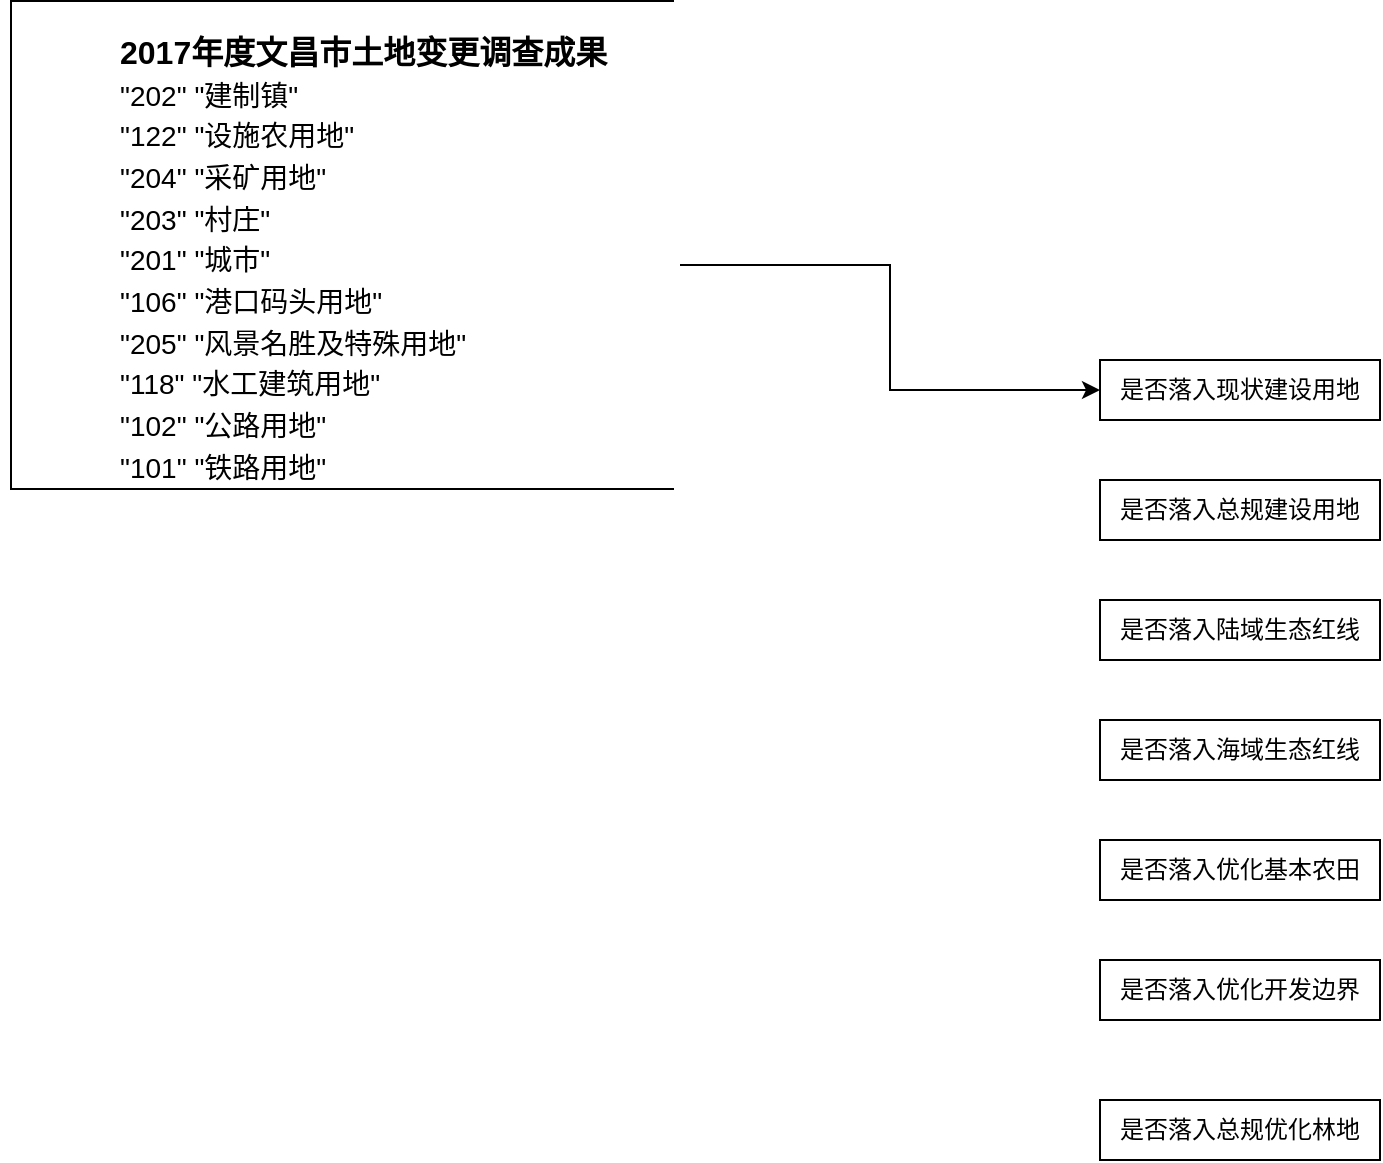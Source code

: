 <mxfile version="11.2.3" type="github" pages="1"><diagram id="FOM7cRv-rwjVKF6SeQ_-" name="Page-1"><mxGraphModel dx="2040" dy="713" grid="1" gridSize="10" guides="1" tooltips="1" connect="1" arrows="1" fold="1" page="1" pageScale="1" pageWidth="850" pageHeight="1100" math="0" shadow="0"><root><mxCell id="0"/><mxCell id="1" parent="0"/><mxCell id="Ok4GDyt3GXnytpkombl4-1" value="是否落入现状建设用地" style="rounded=0;whiteSpace=wrap;html=1;" vertex="1" parent="1"><mxGeometry x="180" y="220" width="140" height="30" as="geometry"/></mxCell><mxCell id="Ok4GDyt3GXnytpkombl4-2" value="是否落入总规建设用地" style="rounded=0;whiteSpace=wrap;html=1;fontStyle=0" vertex="1" parent="1"><mxGeometry x="180" y="280" width="140" height="30" as="geometry"/></mxCell><mxCell id="Ok4GDyt3GXnytpkombl4-3" value="是否落入陆域生态红线" style="rounded=0;whiteSpace=wrap;html=1;" vertex="1" parent="1"><mxGeometry x="180" y="340" width="140" height="30" as="geometry"/></mxCell><mxCell id="Ok4GDyt3GXnytpkombl4-4" value="是否落入海域生态红线" style="rounded=0;whiteSpace=wrap;html=1;" vertex="1" parent="1"><mxGeometry x="180" y="400" width="140" height="30" as="geometry"/></mxCell><mxCell id="Ok4GDyt3GXnytpkombl4-5" value="是否落入优化基本农田" style="rounded=0;whiteSpace=wrap;html=1;" vertex="1" parent="1"><mxGeometry x="180" y="460" width="140" height="30" as="geometry"/></mxCell><mxCell id="Ok4GDyt3GXnytpkombl4-6" value="是否落入优化开发边界" style="rounded=0;whiteSpace=wrap;html=1;" vertex="1" parent="1"><mxGeometry x="180" y="520" width="140" height="30" as="geometry"/></mxCell><mxCell id="Ok4GDyt3GXnytpkombl4-7" value="是否落入总规优化林地" style="rounded=0;whiteSpace=wrap;html=1;" vertex="1" parent="1"><mxGeometry x="180" y="590" width="140" height="30" as="geometry"/></mxCell><mxCell id="Ok4GDyt3GXnytpkombl4-14" style="edgeStyle=orthogonalEdgeStyle;rounded=0;orthogonalLoop=1;jettySize=auto;html=1;entryX=0;entryY=0.5;entryDx=0;entryDy=0;" edge="1" parent="1" source="Ok4GDyt3GXnytpkombl4-13" target="Ok4GDyt3GXnytpkombl4-1"><mxGeometry relative="1" as="geometry"/></mxCell><mxCell id="Ok4GDyt3GXnytpkombl4-13" value="&lt;h1&gt;&lt;/h1&gt;&lt;h6 style=&quot;background: none 0% 0% / auto repeat scroll padding-box border-box rgba(0 , 0 , 0 , 0) ; animation: 0s ease 0s 1 normal none running none ; border: 0px none rgb(0 , 0 , 0) ; border-radius: 0px ; border-collapse: separate ; bottom: auto ; box-shadow: none ; box-sizing: content-box ; caption-side: top ; clear: none ; clip: auto ; content: normal ; cursor: auto ; direction: ltr ; empty-cells: show ; float: none ; font-stretch: normal ; line-height: 20.8px ; height: 20.667px ; left: auto ; list-style: disc outside none ; margin: 0px ; max-height: none ; max-width: none ; min-height: 0px ; min-width: 0px ; opacity: 1 ; outline: rgb(0 , 0 , 0) none 0px ; overflow-wrap: break-word ; overflow: visible ; padding: 0px 60px 0px 54px ; position: static ; resize: none ; right: auto ; speak: normal ; table-layout: auto ; text-shadow: none ; text-overflow: clip ; top: auto ; transition: all 0.1s ease-out 0s ; unicode-bidi: normal ; vertical-align: baseline ; visibility: visible ; width: 680px ; word-break: normal ; z-index: auto ; zoom: 1 ; -webkit-appearance: none ; backface-visibility: visible ; border-spacing: 0px ; perspective: none ; perspective-origin: 397px 10.333px ; transform: none ; transform-origin: 397px 10.333px ; transform-style: flat&quot;&gt;&lt;font style=&quot;font-size: 16px&quot;&gt;2017年度文昌市土地变更调查成果&lt;/font&gt;&lt;/h6&gt;&lt;div id=&quot;magicdomid130_copy&quot; class=&quot;ace-line gutter-author-p-11933957 emptyGutter&quot; style=&quot;font-weight: 400 ; background: none 0% 0% / auto repeat scroll padding-box border-box rgba(0 , 0 , 0 , 0) ; animation: 0s ease 0s 1 normal none running none ; border: 0px none rgb(0 , 0 , 0) ; border-radius: 0px ; border-collapse: separate ; bottom: auto ; box-shadow: none ; box-sizing: content-box ; caption-side: top ; clear: none ; clip: auto ; content: normal ; cursor: auto ; direction: ltr ; empty-cells: show ; float: none ; font-stretch: normal ; font-size: 14px ; line-height: 20.8px ; height: 20.667px ; left: auto ; list-style: disc outside none ; margin: 0px ; max-height: none ; max-width: none ; min-height: 0px ; min-width: 0px ; opacity: 1 ; outline: rgb(0 , 0 , 0) none 0px ; overflow-wrap: break-word ; overflow: visible ; padding: 0px 60px 0px 54px ; position: static ; resize: none ; right: auto ; speak: normal ; table-layout: auto ; text-shadow: none ; text-overflow: clip ; top: auto ; transition: all 0.1s ease-out 0s ; unicode-bidi: normal ; vertical-align: baseline ; visibility: visible ; width: 680px ; word-break: normal ; z-index: auto ; zoom: 1 ; -webkit-appearance: none ; backface-visibility: visible ; border-spacing: 0px ; perspective: none ; perspective-origin: 397px 10.333px ; transform: none ; transform-origin: 397px 10.333px ; transform-style: flat&quot;&gt;&lt;span class=&quot;author-p-11933957 color:#ff0000&quot;&gt;&quot;202&quot;&#9;&quot;建制镇&quot;&lt;/span&gt;&lt;/div&gt;&lt;div id=&quot;magicdomid132_copy&quot; class=&quot;ace-line gutter-author-p-11933957 emptyGutter&quot; style=&quot;font-weight: 400 ; background: none 0% 0% / auto repeat scroll padding-box border-box rgba(0 , 0 , 0 , 0) ; animation: 0s ease 0s 1 normal none running none ; border: 0px none rgb(0 , 0 , 0) ; border-radius: 0px ; border-collapse: separate ; bottom: auto ; box-shadow: none ; box-sizing: content-box ; caption-side: top ; clear: none ; clip: auto ; content: normal ; cursor: auto ; direction: ltr ; empty-cells: show ; float: none ; font-stretch: normal ; font-size: 14px ; line-height: 20.8px ; height: 20.667px ; left: auto ; list-style: disc outside none ; margin: 0px ; max-height: none ; max-width: none ; min-height: 0px ; min-width: 0px ; opacity: 1 ; outline: rgb(0 , 0 , 0) none 0px ; overflow-wrap: break-word ; overflow: visible ; padding: 0px 60px 0px 54px ; position: static ; resize: none ; right: auto ; speak: normal ; table-layout: auto ; text-shadow: none ; text-overflow: clip ; top: auto ; transition: all 0.1s ease-out 0s ; unicode-bidi: normal ; vertical-align: baseline ; visibility: visible ; width: 680px ; word-break: normal ; z-index: auto ; zoom: 1 ; -webkit-appearance: none ; backface-visibility: visible ; border-spacing: 0px ; perspective: none ; perspective-origin: 397px 10.333px ; transform: none ; transform-origin: 397px 10.333px ; transform-style: flat&quot;&gt;&lt;span class=&quot;author-p-11933957 color:#ff0000&quot;&gt;&quot;122&quot;&#9;&quot;设施农用地&quot;&lt;/span&gt;&lt;/div&gt;&lt;div id=&quot;magicdomid135_copy&quot; class=&quot;ace-line gutter-author-p-11933957 emptyGutter&quot; style=&quot;font-weight: 400 ; background: none 0% 0% / auto repeat scroll padding-box border-box rgba(0 , 0 , 0 , 0) ; animation: 0s ease 0s 1 normal none running none ; border: 0px none rgb(0 , 0 , 0) ; border-radius: 0px ; border-collapse: separate ; bottom: auto ; box-shadow: none ; box-sizing: content-box ; caption-side: top ; clear: none ; clip: auto ; content: normal ; cursor: auto ; direction: ltr ; empty-cells: show ; float: none ; font-stretch: normal ; font-size: 14px ; line-height: 20.8px ; height: 20.667px ; left: auto ; list-style: disc outside none ; margin: 0px ; max-height: none ; max-width: none ; min-height: 0px ; min-width: 0px ; opacity: 1 ; outline: rgb(0 , 0 , 0) none 0px ; overflow-wrap: break-word ; overflow: visible ; padding: 0px 60px 0px 54px ; position: static ; resize: none ; right: auto ; speak: normal ; table-layout: auto ; text-shadow: none ; text-overflow: clip ; top: auto ; transition: all 0.1s ease-out 0s ; unicode-bidi: normal ; vertical-align: baseline ; visibility: visible ; width: 680px ; word-break: normal ; z-index: auto ; zoom: 1 ; -webkit-appearance: none ; backface-visibility: visible ; border-spacing: 0px ; perspective: none ; perspective-origin: 397px 10.333px ; transform: none ; transform-origin: 397px 10.333px ; transform-style: flat&quot;&gt;&lt;span class=&quot;author-p-11933957 color:#ff0000&quot;&gt;&quot;204&quot;&#9;&quot;采矿用地&quot;&lt;/span&gt;&lt;/div&gt;&lt;div id=&quot;magicdomid138_copy&quot; class=&quot;ace-line gutter-author-p-11933957 emptyGutter&quot; style=&quot;font-weight: 400 ; background: none 0% 0% / auto repeat scroll padding-box border-box rgba(0 , 0 , 0 , 0) ; animation: 0s ease 0s 1 normal none running none ; border: 0px none rgb(0 , 0 , 0) ; border-radius: 0px ; border-collapse: separate ; bottom: auto ; box-shadow: none ; box-sizing: content-box ; caption-side: top ; clear: none ; clip: auto ; content: normal ; cursor: auto ; direction: ltr ; empty-cells: show ; float: none ; font-stretch: normal ; font-size: 14px ; line-height: 20.8px ; height: 20.667px ; left: auto ; list-style: disc outside none ; margin: 0px ; max-height: none ; max-width: none ; min-height: 0px ; min-width: 0px ; opacity: 1 ; outline: rgb(0 , 0 , 0) none 0px ; overflow-wrap: break-word ; overflow: visible ; padding: 0px 60px 0px 54px ; position: static ; resize: none ; right: auto ; speak: normal ; table-layout: auto ; text-shadow: none ; text-overflow: clip ; top: auto ; transition: all 0.1s ease-out 0s ; unicode-bidi: normal ; vertical-align: baseline ; visibility: visible ; width: 680px ; word-break: normal ; z-index: auto ; zoom: 1 ; -webkit-appearance: none ; backface-visibility: visible ; border-spacing: 0px ; perspective: none ; perspective-origin: 397px 10.333px ; transform: none ; transform-origin: 397px 10.333px ; transform-style: flat&quot;&gt;&lt;span class=&quot;author-p-11933957 color:#ff0000&quot;&gt;&quot;203&quot;&#9;&quot;村庄&quot;&lt;/span&gt;&lt;/div&gt;&lt;div id=&quot;magicdomid139_copy&quot; class=&quot;ace-line gutter-author-p-11933957 emptyGutter&quot; style=&quot;font-weight: 400 ; background: none 0% 0% / auto repeat scroll padding-box border-box rgba(0 , 0 , 0 , 0) ; animation: 0s ease 0s 1 normal none running none ; border: 0px none rgb(0 , 0 , 0) ; border-radius: 0px ; border-collapse: separate ; bottom: auto ; box-shadow: none ; box-sizing: content-box ; caption-side: top ; clear: none ; clip: auto ; content: normal ; cursor: auto ; direction: ltr ; empty-cells: show ; float: none ; font-stretch: normal ; font-size: 14px ; line-height: 20.8px ; height: 20.667px ; left: auto ; list-style: disc outside none ; margin: 0px ; max-height: none ; max-width: none ; min-height: 0px ; min-width: 0px ; opacity: 1 ; outline: rgb(0 , 0 , 0) none 0px ; overflow-wrap: break-word ; overflow: visible ; padding: 0px 60px 0px 54px ; position: static ; resize: none ; right: auto ; speak: normal ; table-layout: auto ; text-shadow: none ; text-overflow: clip ; top: auto ; transition: all 0.1s ease-out 0s ; unicode-bidi: normal ; vertical-align: baseline ; visibility: visible ; width: 680px ; word-break: normal ; z-index: auto ; zoom: 1 ; -webkit-appearance: none ; backface-visibility: visible ; border-spacing: 0px ; perspective: none ; perspective-origin: 397px 10.333px ; transform: none ; transform-origin: 397px 10.333px ; transform-style: flat&quot;&gt;&lt;span class=&quot;author-p-11933957 color:#ff0000&quot;&gt;&quot;201&quot;&#9;&quot;城市&quot;&lt;/span&gt;&lt;/div&gt;&lt;div id=&quot;magicdomid142_copy&quot; class=&quot;ace-line gutter-author-p-11933957 emptyGutter&quot; style=&quot;font-weight: 400 ; background: none 0% 0% / auto repeat scroll padding-box border-box rgba(0 , 0 , 0 , 0) ; animation: 0s ease 0s 1 normal none running none ; border: 0px none rgb(0 , 0 , 0) ; border-radius: 0px ; border-collapse: separate ; bottom: auto ; box-shadow: none ; box-sizing: content-box ; caption-side: top ; clear: none ; clip: auto ; content: normal ; cursor: auto ; direction: ltr ; empty-cells: show ; float: none ; font-stretch: normal ; font-size: 14px ; line-height: 20.8px ; height: 20.667px ; left: auto ; list-style: disc outside none ; margin: 0px ; max-height: none ; max-width: none ; min-height: 0px ; min-width: 0px ; opacity: 1 ; outline: rgb(0 , 0 , 0) none 0px ; overflow-wrap: break-word ; overflow: visible ; padding: 0px 60px 0px 54px ; position: static ; resize: none ; right: auto ; speak: normal ; table-layout: auto ; text-shadow: none ; text-overflow: clip ; top: auto ; transition: all 0.1s ease-out 0s ; unicode-bidi: normal ; vertical-align: baseline ; visibility: visible ; width: 680px ; word-break: normal ; z-index: auto ; zoom: 1 ; -webkit-appearance: none ; backface-visibility: visible ; border-spacing: 0px ; perspective: none ; perspective-origin: 397px 10.333px ; transform: none ; transform-origin: 397px 10.333px ; transform-style: flat&quot;&gt;&lt;span class=&quot;author-p-11933957 color:#ff0000&quot;&gt;&quot;106&quot;&#9;&quot;港口码头用地&quot;&lt;/span&gt;&lt;/div&gt;&lt;div id=&quot;magicdomid145_copy&quot; class=&quot;ace-line gutter-author-p-11933957 emptyGutter&quot; style=&quot;font-weight: 400 ; background: none 0% 0% / auto repeat scroll padding-box border-box rgba(0 , 0 , 0 , 0) ; animation: 0s ease 0s 1 normal none running none ; border: 0px none rgb(0 , 0 , 0) ; border-radius: 0px ; border-collapse: separate ; bottom: auto ; box-shadow: none ; box-sizing: content-box ; caption-side: top ; clear: none ; clip: auto ; content: normal ; cursor: auto ; direction: ltr ; empty-cells: show ; float: none ; font-stretch: normal ; font-size: 14px ; line-height: 20.8px ; height: 20.667px ; left: auto ; list-style: disc outside none ; margin: 0px ; max-height: none ; max-width: none ; min-height: 0px ; min-width: 0px ; opacity: 1 ; outline: rgb(0 , 0 , 0) none 0px ; overflow-wrap: break-word ; overflow: visible ; padding: 0px 60px 0px 54px ; position: static ; resize: none ; right: auto ; speak: normal ; table-layout: auto ; text-shadow: none ; text-overflow: clip ; top: auto ; transition: all 0.1s ease-out 0s ; unicode-bidi: normal ; vertical-align: baseline ; visibility: visible ; width: 680px ; word-break: normal ; z-index: auto ; zoom: 1 ; -webkit-appearance: none ; backface-visibility: visible ; border-spacing: 0px ; perspective: none ; perspective-origin: 397px 10.333px ; transform: none ; transform-origin: 397px 10.333px ; transform-style: flat&quot;&gt;&lt;span class=&quot;author-p-11933957 color:#ff0000&quot;&gt;&quot;205&quot;&#9;&quot;风景名胜及特殊用地&quot;&lt;/span&gt;&lt;/div&gt;&lt;div id=&quot;magicdomid149_copy&quot; class=&quot;ace-line gutter-author-p-11933957 emptyGutter&quot; style=&quot;font-weight: 400 ; background: none 0% 0% / auto repeat scroll padding-box border-box rgba(0 , 0 , 0 , 0) ; animation: 0s ease 0s 1 normal none running none ; border: 0px none rgb(0 , 0 , 0) ; border-radius: 0px ; border-collapse: separate ; bottom: auto ; box-shadow: none ; box-sizing: content-box ; caption-side: top ; clear: none ; clip: auto ; content: normal ; cursor: auto ; direction: ltr ; empty-cells: show ; float: none ; font-stretch: normal ; font-size: 14px ; line-height: 20.8px ; height: 20.667px ; left: auto ; list-style: disc outside none ; margin: 0px ; max-height: none ; max-width: none ; min-height: 0px ; min-width: 0px ; opacity: 1 ; outline: rgb(0 , 0 , 0) none 0px ; overflow-wrap: break-word ; overflow: visible ; padding: 0px 60px 0px 54px ; position: static ; resize: none ; right: auto ; speak: normal ; table-layout: auto ; text-shadow: none ; text-overflow: clip ; top: auto ; transition: all 0.1s ease-out 0s ; unicode-bidi: normal ; vertical-align: baseline ; visibility: visible ; width: 680px ; word-break: normal ; z-index: auto ; zoom: 1 ; -webkit-appearance: none ; backface-visibility: visible ; border-spacing: 0px ; perspective: none ; perspective-origin: 397px 10.333px ; transform: none ; transform-origin: 397px 10.333px ; transform-style: flat&quot;&gt;&lt;span class=&quot;author-p-11933957 color:#ff0000&quot;&gt;&quot;118&quot;&#9;&quot;水工建筑用地&quot;&lt;/span&gt;&lt;/div&gt;&lt;div id=&quot;magicdomid153_copy&quot; class=&quot;ace-line gutter-author-p-11933957 emptyGutter&quot; style=&quot;font-weight: 400 ; background: none 0% 0% / auto repeat scroll padding-box border-box rgba(0 , 0 , 0 , 0) ; animation: 0s ease 0s 1 normal none running none ; border: 0px none rgb(0 , 0 , 0) ; border-radius: 0px ; border-collapse: separate ; bottom: auto ; box-shadow: none ; box-sizing: content-box ; caption-side: top ; clear: none ; clip: auto ; content: normal ; cursor: auto ; direction: ltr ; empty-cells: show ; float: none ; font-stretch: normal ; font-size: 14px ; line-height: 20.8px ; height: 20.667px ; left: auto ; list-style: disc outside none ; margin: 0px ; max-height: none ; max-width: none ; min-height: 0px ; min-width: 0px ; opacity: 1 ; outline: rgb(0 , 0 , 0) none 0px ; overflow-wrap: break-word ; overflow: visible ; padding: 0px 60px 0px 54px ; position: static ; resize: none ; right: auto ; speak: normal ; table-layout: auto ; text-shadow: none ; text-overflow: clip ; top: auto ; transition: all 0.1s ease-out 0s ; unicode-bidi: normal ; vertical-align: baseline ; visibility: visible ; width: 680px ; word-break: normal ; z-index: auto ; zoom: 1 ; -webkit-appearance: none ; backface-visibility: visible ; border-spacing: 0px ; perspective: none ; perspective-origin: 397px 10.333px ; transform: none ; transform-origin: 397px 10.333px ; transform-style: flat&quot;&gt;&lt;span class=&quot;author-p-11933957 color:#ff0000&quot;&gt;&quot;102&quot;&#9;&quot;公路用地&quot;&lt;/span&gt;&lt;/div&gt;&lt;div id=&quot;magicdomid154_copy&quot; class=&quot;ace-line gutter-author-p-11933957 emptyGutter&quot; style=&quot;font-weight: 400 ; background: none 0% 0% / auto repeat scroll padding-box border-box rgba(0 , 0 , 0 , 0) ; animation: 0s ease 0s 1 normal none running none ; border: 0px none rgb(0 , 0 , 0) ; border-radius: 0px ; border-collapse: separate ; bottom: auto ; box-shadow: none ; box-sizing: content-box ; caption-side: top ; clear: none ; clip: auto ; content: normal ; cursor: auto ; direction: ltr ; empty-cells: show ; float: none ; font-stretch: normal ; font-size: 14px ; line-height: 20.8px ; height: 20.667px ; left: auto ; list-style: disc outside none ; margin: 0px ; max-height: none ; max-width: none ; min-height: 0px ; min-width: 0px ; opacity: 1 ; outline: rgb(0 , 0 , 0) none 0px ; overflow-wrap: break-word ; overflow: visible ; padding: 0px 60px 0px 54px ; position: static ; resize: none ; right: auto ; speak: normal ; table-layout: auto ; text-shadow: none ; text-overflow: clip ; top: auto ; transition: all 0.1s ease-out 0s ; unicode-bidi: normal ; vertical-align: baseline ; visibility: visible ; width: 680px ; word-break: normal ; z-index: auto ; zoom: 1 ; -webkit-appearance: none ; backface-visibility: visible ; border-spacing: 0px ; perspective: none ; perspective-origin: 397px 10.333px ; transform: none ; transform-origin: 397px 10.333px ; transform-style: flat&quot;&gt;&lt;span class=&quot;author-p-11933957 color:#ff0000&quot;&gt;&quot;101&quot;&#9;&quot;铁路用地&quot;&lt;/span&gt;&lt;/div&gt;" style="text;html=1;strokeColor=none;fillColor=none;spacing=5;spacingTop=-20;whiteSpace=wrap;overflow=hidden;rounded=0;labelBorderColor=#000000;" vertex="1" parent="1"><mxGeometry x="-370" y="50" width="340" height="245" as="geometry"/></mxCell></root></mxGraphModel></diagram></mxfile>